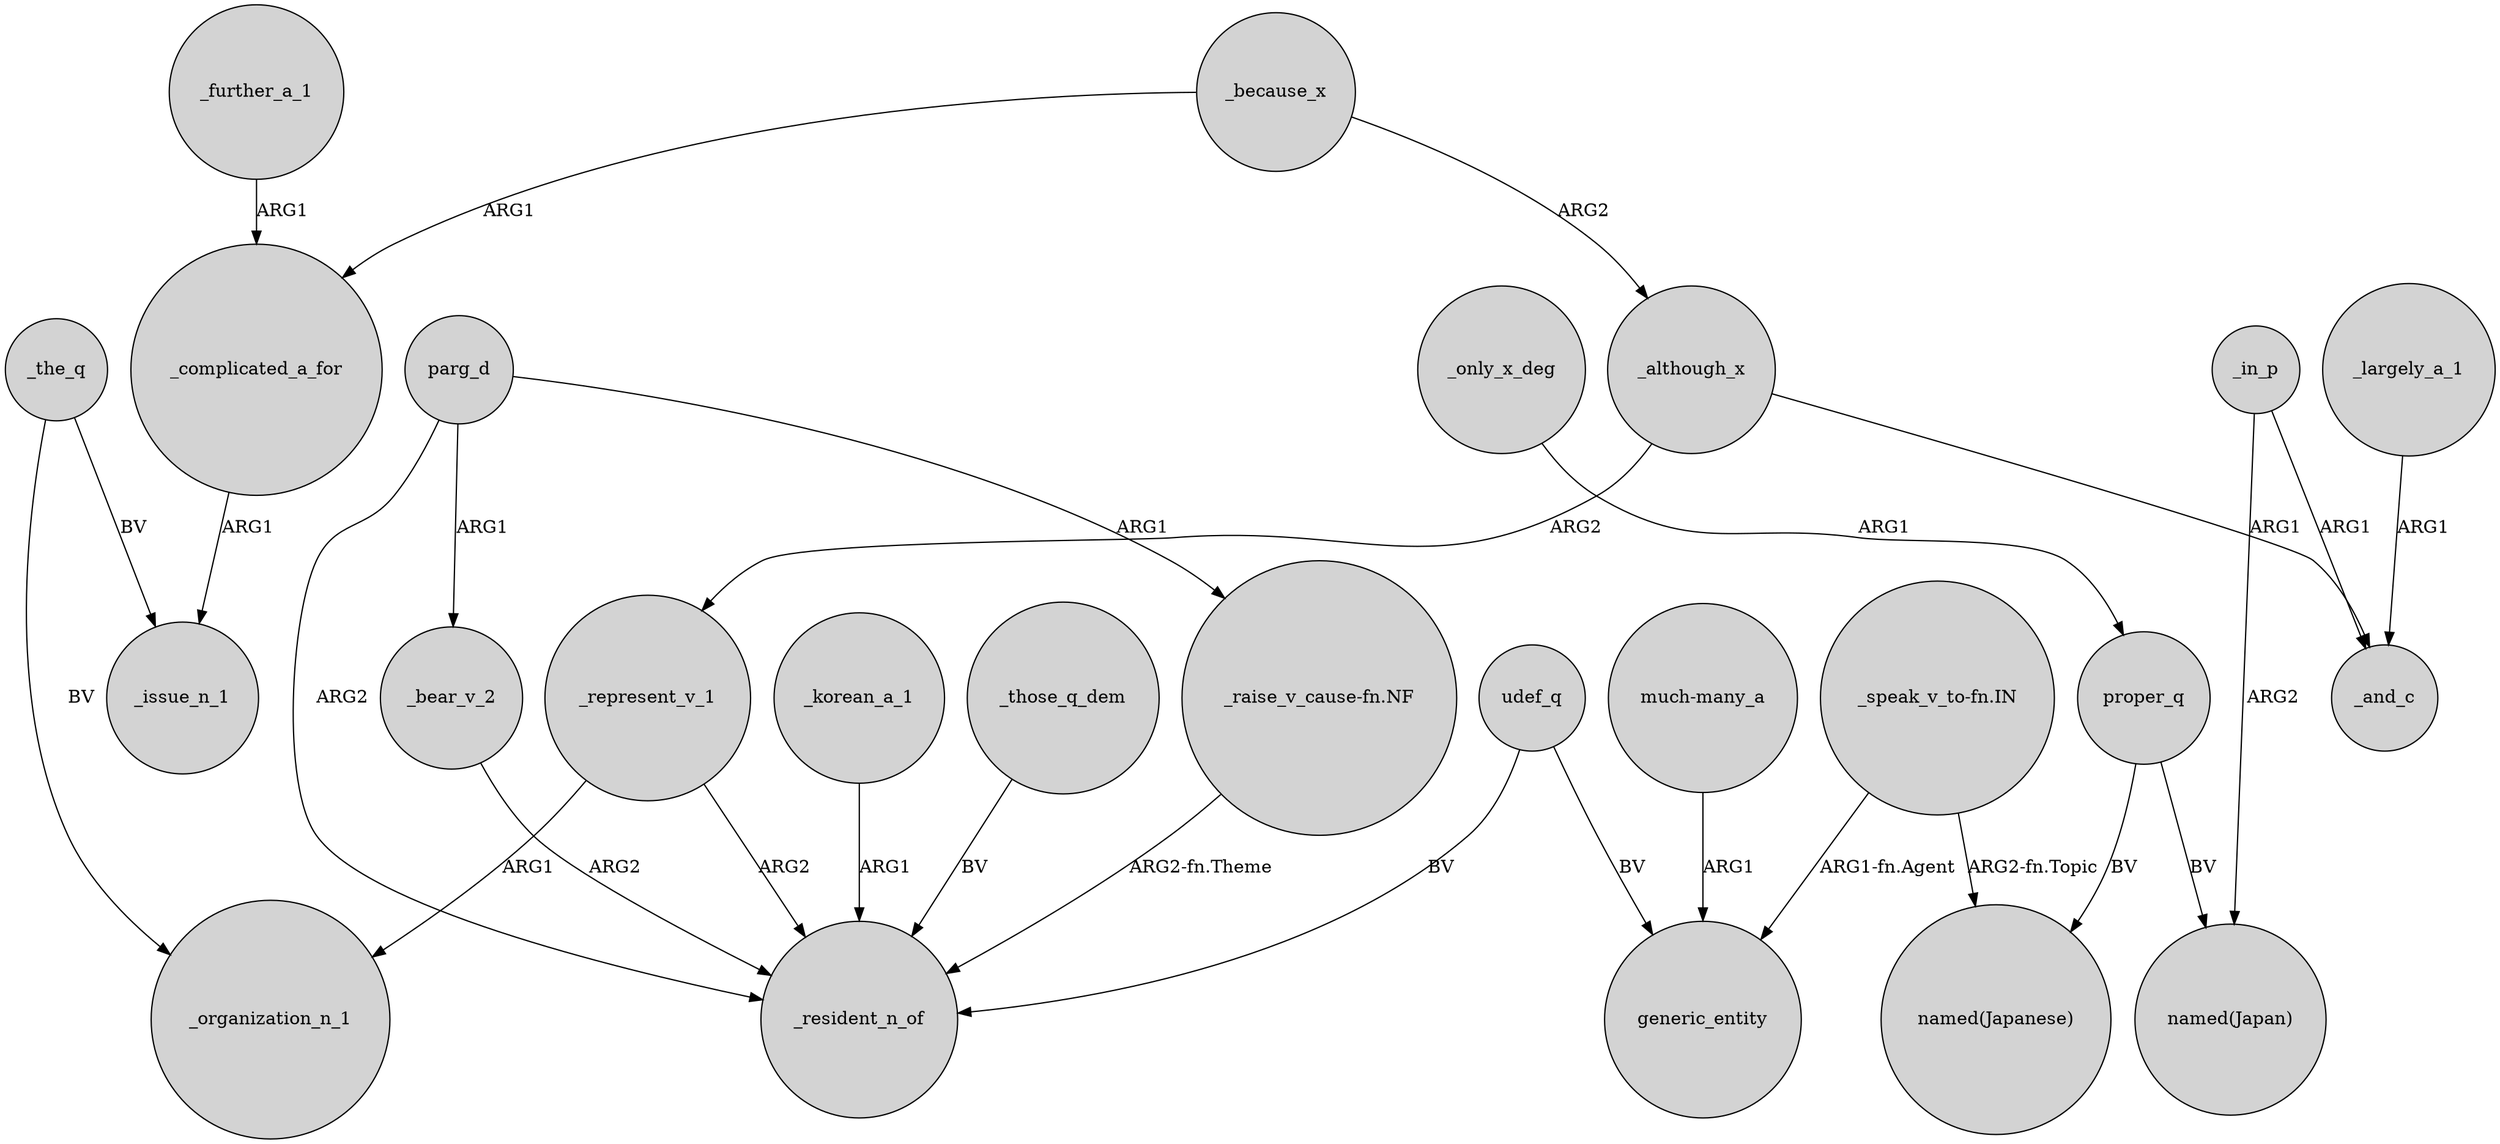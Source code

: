 digraph {
	node [shape=circle style=filled]
	_complicated_a_for -> _issue_n_1 [label=ARG1]
	"_raise_v_cause-fn.NF" -> _resident_n_of [label="ARG2-fn.Theme"]
	udef_q -> generic_entity [label=BV]
	parg_d -> _resident_n_of [label=ARG2]
	"much-many_a" -> generic_entity [label=ARG1]
	"_speak_v_to-fn.IN" -> "named(Japanese)" [label="ARG2-fn.Topic"]
	_although_x -> _and_c [label=ARG1]
	parg_d -> "_raise_v_cause-fn.NF" [label=ARG1]
	_the_q -> _issue_n_1 [label=BV]
	_although_x -> _represent_v_1 [label=ARG2]
	_represent_v_1 -> _organization_n_1 [label=ARG1]
	proper_q -> "named(Japan)" [label=BV]
	_korean_a_1 -> _resident_n_of [label=ARG1]
	udef_q -> _resident_n_of [label=BV]
	_because_x -> _complicated_a_for [label=ARG1]
	_the_q -> _organization_n_1 [label=BV]
	_in_p -> _and_c [label=ARG1]
	_further_a_1 -> _complicated_a_for [label=ARG1]
	_largely_a_1 -> _and_c [label=ARG1]
	_because_x -> _although_x [label=ARG2]
	_represent_v_1 -> _resident_n_of [label=ARG2]
	proper_q -> "named(Japanese)" [label=BV]
	_those_q_dem -> _resident_n_of [label=BV]
	_only_x_deg -> proper_q [label=ARG1]
	parg_d -> _bear_v_2 [label=ARG1]
	_bear_v_2 -> _resident_n_of [label=ARG2]
	_in_p -> "named(Japan)" [label=ARG2]
	"_speak_v_to-fn.IN" -> generic_entity [label="ARG1-fn.Agent"]
}

